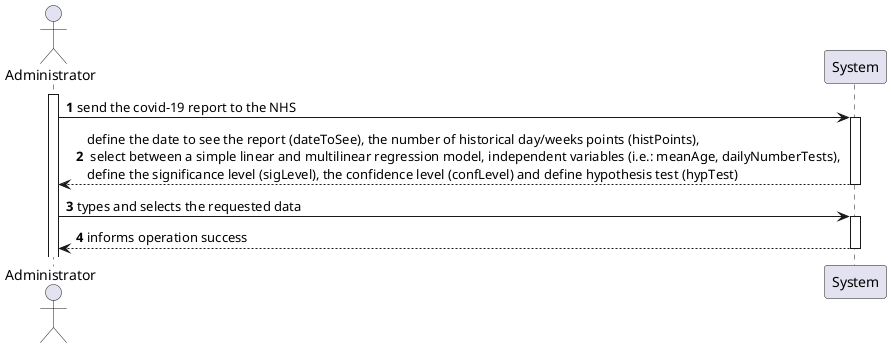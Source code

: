 @startuml
'https://plantuml.com/sequence-diagram

autonumber

actor "Administrator" as A
activate A
A -> System ++: send the covid-19 report to the NHS
System -->  A --: define the date to see the report (dateToSee), the number of historical day/weeks points (histPoints),\n select between a simple linear and multilinear regression model, independent variables (i.e.: meanAge, dailyNumberTests), \ndefine the significance level (sigLevel), the confidence level (confLevel) and define hypothesis test (hypTest)
A -> System ++: types and selects the requested data
System -->  A --: informs operation success

@enduml